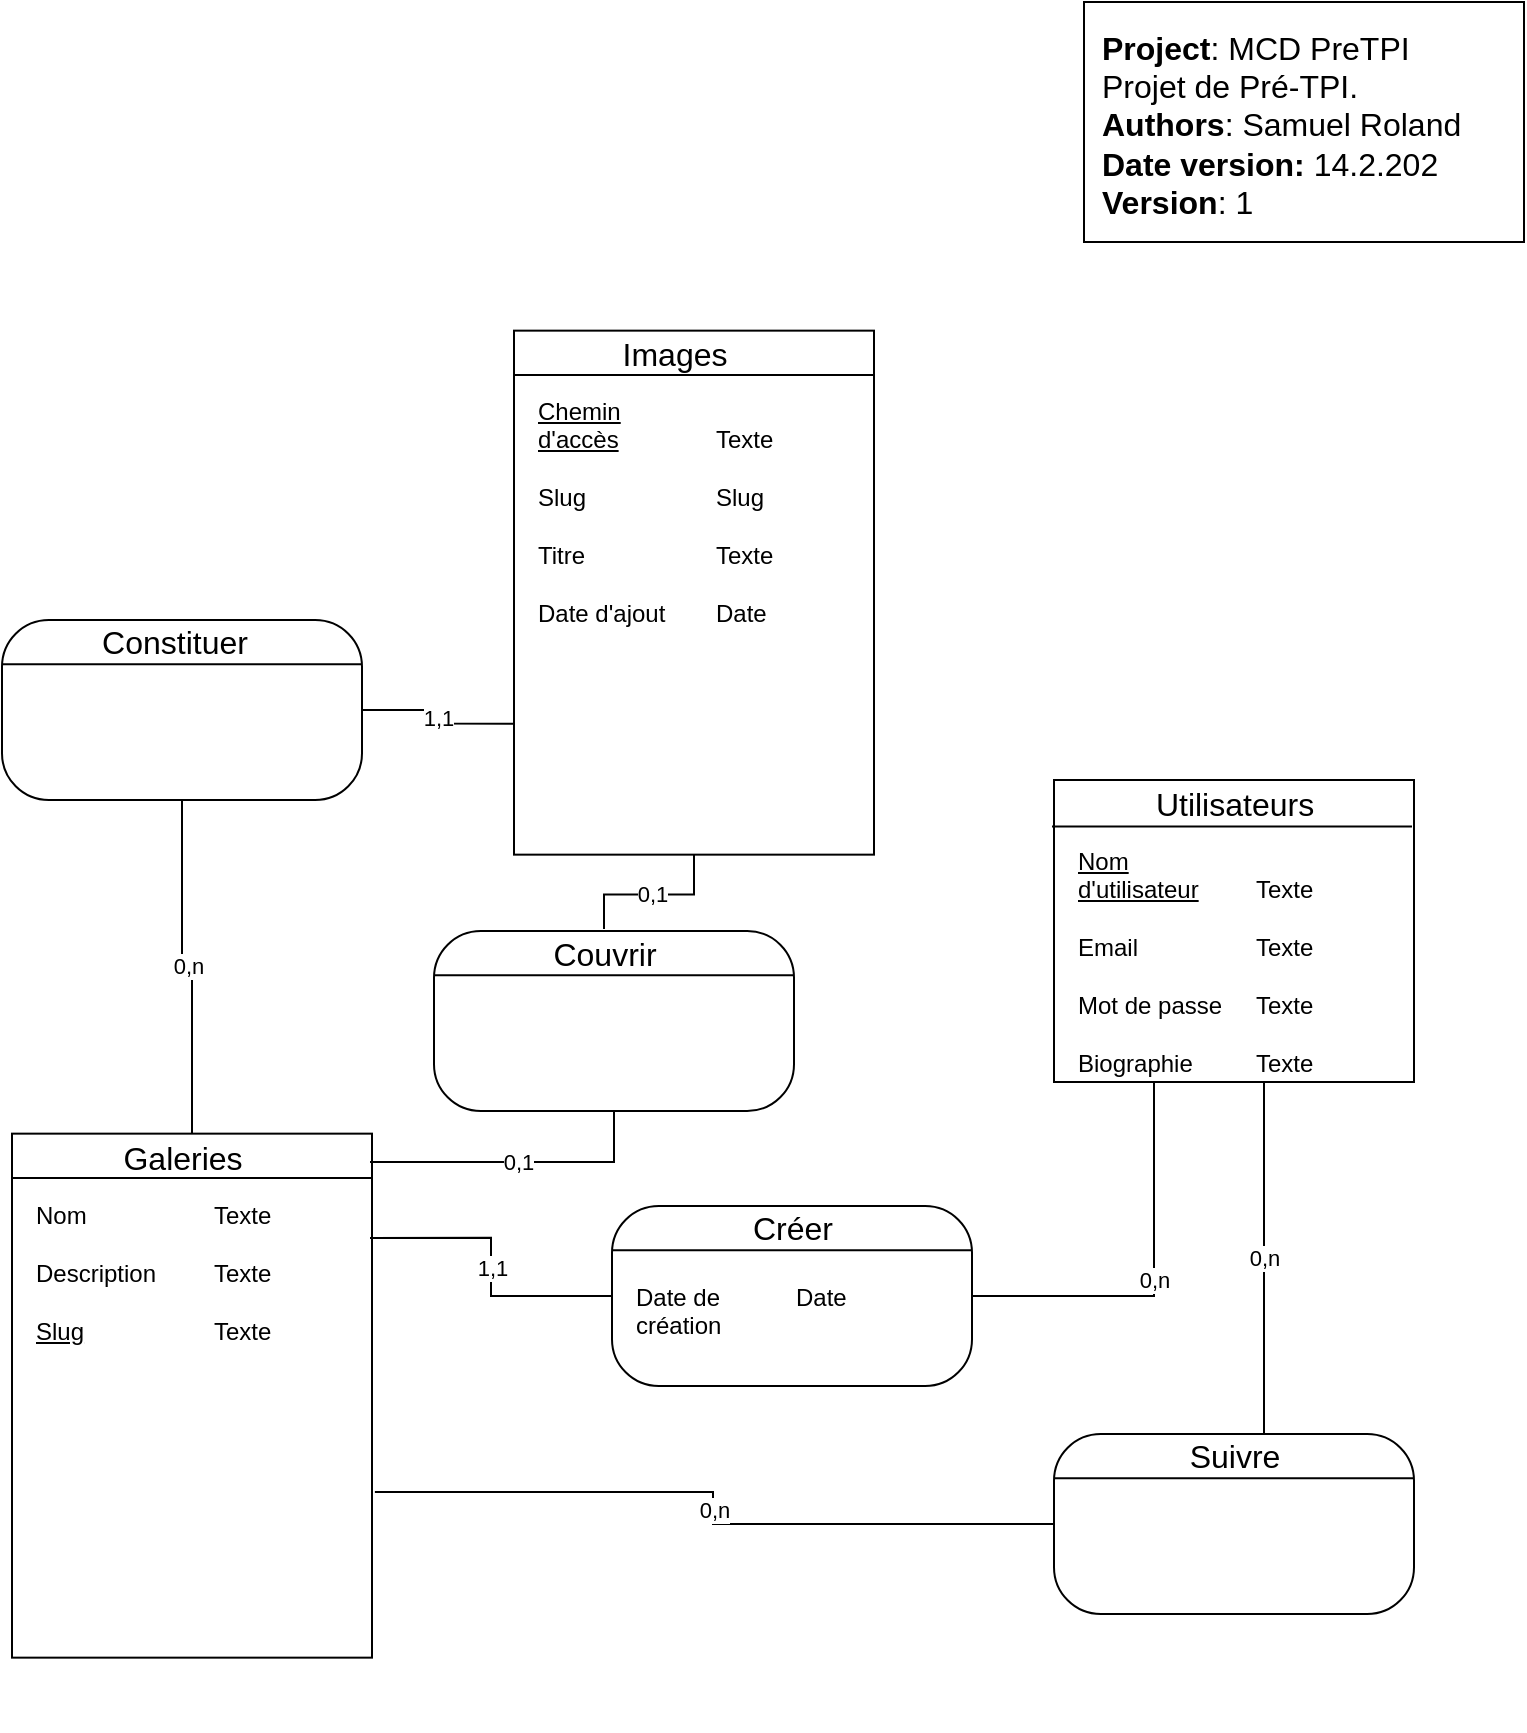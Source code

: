 <mxfile version="11.3.0" type="device" pages="1"><diagram id="tUtl0Pk_tJ0vZspufhJN" name="MCD"><mxGraphModel dx="245" dy="832" grid="1" gridSize="10" guides="1" tooltips="1" connect="1" arrows="1" fold="1" page="1" pageScale="1" pageWidth="827" pageHeight="1169" math="0" shadow="0"><root><mxCell id="0"/><mxCell id="1" parent="0"/><mxCell id="N3KVmiO5ek9wjRlhwsjU-1" value="&lt;b&gt;Project&lt;/b&gt;: MCD PreTPI&lt;br style=&quot;font-size: 16px&quot;&gt;Projet de Pré-TPI.&lt;br style=&quot;font-size: 16px&quot;&gt;&lt;b&gt;Authors&lt;/b&gt;: Samuel Roland&lt;br style=&quot;font-size: 16px&quot;&gt;&lt;b&gt;Date version:&lt;/b&gt; 14.2.202&lt;br style=&quot;font-size: 16px&quot;&gt;&lt;b&gt;Version&lt;/b&gt;: 1" style="rounded=0;whiteSpace=wrap;html=1;align=left;verticalAlign=top;fontSize=16;spacingTop=0;spacing=9;" parent="1" vertex="1"><mxGeometry x="1415" y="300" width="220" height="120" as="geometry"/></mxCell><mxCell id="N3KVmiO5ek9wjRlhwsjU-88" value="" style="group" parent="1" vertex="1" connectable="0"><mxGeometry x="1090" y="764.5" width="180" height="148.207" as="geometry"/></mxCell><mxCell id="N3KVmiO5ek9wjRlhwsjU-89" value="" style="rounded=1;whiteSpace=wrap;html=1;fontSize=16;align=left;arcSize=26;" parent="N3KVmiO5ek9wjRlhwsjU-88" vertex="1"><mxGeometry width="180" height="90" as="geometry"/></mxCell><mxCell id="N3KVmiO5ek9wjRlhwsjU-90" value="Couvrir" style="text;html=1;resizable=0;points=[];autosize=1;align=center;verticalAlign=top;spacingTop=-4;fontSize=16;" parent="N3KVmiO5ek9wjRlhwsjU-88" vertex="1"><mxGeometry x="50" y="-1" width="70" height="20" as="geometry"/></mxCell><mxCell id="N3KVmiO5ek9wjRlhwsjU-91" value="" style="endArrow=none;html=1;fontSize=16;" parent="N3KVmiO5ek9wjRlhwsjU-88" edge="1"><mxGeometry width="50" height="50" relative="1" as="geometry"><mxPoint y="22.157" as="sourcePoint"/><mxPoint x="180" y="22.157" as="targetPoint"/></mxGeometry></mxCell><mxCell id="N3KVmiO5ek9wjRlhwsjU-92" value="&amp;nbsp;&amp;nbsp;" style="text;html=1;strokeColor=none;fillColor=none;align=left;verticalAlign=top;whiteSpace=wrap;rounded=0;" parent="N3KVmiO5ek9wjRlhwsjU-88" vertex="1"><mxGeometry x="10" y="32" width="80" height="48" as="geometry"/></mxCell><mxCell id="N3KVmiO5ek9wjRlhwsjU-93" value="&amp;nbsp;&amp;nbsp;" style="text;html=1;strokeColor=none;fillColor=none;align=left;verticalAlign=top;whiteSpace=wrap;rounded=0;" parent="N3KVmiO5ek9wjRlhwsjU-88" vertex="1"><mxGeometry x="90" y="32" width="80" height="48" as="geometry"/></mxCell><mxCell id="N3KVmiO5ek9wjRlhwsjU-218" value="" style="group" parent="1" vertex="1" connectable="0"><mxGeometry x="1130" y="464.324" width="180" height="262" as="geometry"/></mxCell><mxCell id="N3KVmiO5ek9wjRlhwsjU-219" value="" style="group" parent="N3KVmiO5ek9wjRlhwsjU-218" vertex="1" connectable="0"><mxGeometry width="180" height="262" as="geometry"/></mxCell><mxCell id="N3KVmiO5ek9wjRlhwsjU-220" value="" style="group" parent="N3KVmiO5ek9wjRlhwsjU-219" vertex="1" connectable="0"><mxGeometry width="180" height="262" as="geometry"/></mxCell><mxCell id="N3KVmiO5ek9wjRlhwsjU-221" value="" style="group" parent="N3KVmiO5ek9wjRlhwsjU-220" vertex="1" connectable="0"><mxGeometry width="180" height="262" as="geometry"/></mxCell><mxCell id="N3KVmiO5ek9wjRlhwsjU-222" value="" style="group" parent="N3KVmiO5ek9wjRlhwsjU-221" vertex="1" connectable="0"><mxGeometry width="180" height="262" as="geometry"/></mxCell><mxCell id="N3KVmiO5ek9wjRlhwsjU-223" value="" style="rounded=0;whiteSpace=wrap;html=1;" parent="N3KVmiO5ek9wjRlhwsjU-222" vertex="1"><mxGeometry width="180" height="262" as="geometry"/></mxCell><mxCell id="N3KVmiO5ek9wjRlhwsjU-224" value="Images" style="text;html=1;resizable=0;points=[];autosize=1;align=center;verticalAlign=top;spacingTop=-4;fontSize=16;" parent="N3KVmiO5ek9wjRlhwsjU-222" vertex="1"><mxGeometry x="45" width="70" height="20" as="geometry"/></mxCell><mxCell id="N3KVmiO5ek9wjRlhwsjU-225" value="" style="endArrow=none;html=1;fontSize=16;" parent="N3KVmiO5ek9wjRlhwsjU-222" edge="1"><mxGeometry width="50" height="50" relative="1" as="geometry"><mxPoint y="22.134" as="sourcePoint"/><mxPoint x="180" y="22.134" as="targetPoint"/></mxGeometry></mxCell><mxCell id="N3KVmiO5ek9wjRlhwsjU-226" value="&lt;u&gt;Chemin d'accès&lt;/u&gt;&lt;br&gt;&lt;br&gt;Slug&lt;br&gt;&lt;br&gt;Titre&lt;br&gt;&lt;br&gt;Date d'ajout" style="text;html=1;strokeColor=none;fillColor=none;align=left;verticalAlign=top;whiteSpace=wrap;rounded=0;" parent="N3KVmiO5ek9wjRlhwsjU-222" vertex="1"><mxGeometry x="10" y="27.103" width="80" height="99.379" as="geometry"/></mxCell><mxCell id="N3KVmiO5ek9wjRlhwsjU-227" value="&lt;br&gt;Texte&lt;br&gt;&lt;br&gt;Slug&lt;br&gt;&lt;br&gt;Texte&lt;br&gt;&lt;br&gt;Date" style="text;html=1;strokeColor=none;fillColor=none;align=left;verticalAlign=top;whiteSpace=wrap;rounded=0;" parent="N3KVmiO5ek9wjRlhwsjU-222" vertex="1"><mxGeometry x="99" y="27.053" width="80" height="100.283" as="geometry"/></mxCell><mxCell id="N3KVmiO5ek9wjRlhwsjU-242" value="" style="group" parent="1" vertex="1" connectable="0"><mxGeometry x="1400" y="689" width="180" height="151" as="geometry"/></mxCell><mxCell id="N3KVmiO5ek9wjRlhwsjU-230" value="" style="group" parent="N3KVmiO5ek9wjRlhwsjU-242" vertex="1" connectable="0"><mxGeometry width="180" height="151" as="geometry"/></mxCell><mxCell id="N3KVmiO5ek9wjRlhwsjU-231" value="" style="group" parent="N3KVmiO5ek9wjRlhwsjU-230" vertex="1" connectable="0"><mxGeometry width="180" height="151" as="geometry"/></mxCell><mxCell id="N3KVmiO5ek9wjRlhwsjU-232" value="" style="group" parent="N3KVmiO5ek9wjRlhwsjU-231" vertex="1" connectable="0"><mxGeometry width="180" height="151" as="geometry"/></mxCell><mxCell id="N3KVmiO5ek9wjRlhwsjU-233" value="" style="group" parent="N3KVmiO5ek9wjRlhwsjU-232" vertex="1" connectable="0"><mxGeometry width="180" height="151" as="geometry"/></mxCell><mxCell id="N3KVmiO5ek9wjRlhwsjU-234" value="" style="group" parent="N3KVmiO5ek9wjRlhwsjU-233" vertex="1" connectable="0"><mxGeometry width="180" height="151" as="geometry"/></mxCell><mxCell id="N3KVmiO5ek9wjRlhwsjU-235" value="" style="rounded=0;whiteSpace=wrap;html=1;" parent="N3KVmiO5ek9wjRlhwsjU-234" vertex="1"><mxGeometry width="180" height="151" as="geometry"/></mxCell><mxCell id="N3KVmiO5ek9wjRlhwsjU-236" value="Utilisateurs" style="text;html=1;resizable=0;points=[];autosize=1;align=center;verticalAlign=top;spacingTop=-4;fontSize=16;" parent="N3KVmiO5ek9wjRlhwsjU-234" vertex="1"><mxGeometry x="45" width="90" height="20" as="geometry"/></mxCell><mxCell id="N3KVmiO5ek9wjRlhwsjU-237" value="" style="endArrow=none;html=1;fontSize=16;" parent="N3KVmiO5ek9wjRlhwsjU-234" edge="1"><mxGeometry width="50" height="50" relative="1" as="geometry"><mxPoint x="-1" y="23.257" as="sourcePoint"/><mxPoint x="179" y="23.257" as="targetPoint"/></mxGeometry></mxCell><mxCell id="N3KVmiO5ek9wjRlhwsjU-238" value="&lt;u&gt;Nom d'utilisateur&lt;/u&gt;&lt;br&gt;&lt;br&gt;Email&lt;br&gt;&lt;br&gt;Mot de passe&lt;br&gt;&lt;br&gt;Biographie" style="text;html=1;strokeColor=none;fillColor=none;align=left;verticalAlign=top;whiteSpace=wrap;rounded=0;" parent="N3KVmiO5ek9wjRlhwsjU-234" vertex="1"><mxGeometry x="10" y="27.121" width="80" height="57.276" as="geometry"/></mxCell><mxCell id="N3KVmiO5ek9wjRlhwsjU-239" value="&lt;br&gt;Texte&lt;br&gt;&lt;br&gt;Texte&lt;br&gt;&lt;br&gt;Texte&lt;br&gt;&lt;br&gt;Texte" style="text;html=1;strokeColor=none;fillColor=none;align=left;verticalAlign=top;whiteSpace=wrap;rounded=0;" parent="N3KVmiO5ek9wjRlhwsjU-234" vertex="1"><mxGeometry x="99" y="26.592" width="80" height="57.797" as="geometry"/></mxCell><mxCell id="C72kemqLm_BVa6l-Eu8u-1" value="" style="group" parent="1" vertex="1" connectable="0"><mxGeometry x="879" y="865.824" width="180" height="262" as="geometry"/></mxCell><mxCell id="C72kemqLm_BVa6l-Eu8u-2" value="" style="group" parent="C72kemqLm_BVa6l-Eu8u-1" vertex="1" connectable="0"><mxGeometry width="180" height="262" as="geometry"/></mxCell><mxCell id="C72kemqLm_BVa6l-Eu8u-3" value="" style="group" parent="C72kemqLm_BVa6l-Eu8u-2" vertex="1" connectable="0"><mxGeometry width="180" height="262" as="geometry"/></mxCell><mxCell id="C72kemqLm_BVa6l-Eu8u-4" value="" style="group" parent="C72kemqLm_BVa6l-Eu8u-3" vertex="1" connectable="0"><mxGeometry width="180" height="262" as="geometry"/></mxCell><mxCell id="C72kemqLm_BVa6l-Eu8u-5" value="" style="group" parent="C72kemqLm_BVa6l-Eu8u-4" vertex="1" connectable="0"><mxGeometry width="180" height="262" as="geometry"/></mxCell><mxCell id="C72kemqLm_BVa6l-Eu8u-6" value="" style="rounded=0;whiteSpace=wrap;html=1;" parent="C72kemqLm_BVa6l-Eu8u-5" vertex="1"><mxGeometry width="180" height="262" as="geometry"/></mxCell><mxCell id="C72kemqLm_BVa6l-Eu8u-7" value="Galeries" style="text;html=1;resizable=0;points=[];autosize=1;align=center;verticalAlign=top;spacingTop=-4;fontSize=16;" parent="C72kemqLm_BVa6l-Eu8u-5" vertex="1"><mxGeometry x="45" width="80" height="20" as="geometry"/></mxCell><mxCell id="C72kemqLm_BVa6l-Eu8u-8" value="" style="endArrow=none;html=1;fontSize=16;" parent="C72kemqLm_BVa6l-Eu8u-5" edge="1"><mxGeometry width="50" height="50" relative="1" as="geometry"><mxPoint y="22.134" as="sourcePoint"/><mxPoint x="180" y="22.134" as="targetPoint"/></mxGeometry></mxCell><mxCell id="C72kemqLm_BVa6l-Eu8u-9" value="Nom&lt;br&gt;&lt;br&gt;Description&lt;br&gt;&lt;br&gt;&lt;u&gt;Slug&lt;br&gt;&lt;/u&gt;" style="text;html=1;strokeColor=none;fillColor=none;align=left;verticalAlign=top;whiteSpace=wrap;rounded=0;" parent="C72kemqLm_BVa6l-Eu8u-5" vertex="1"><mxGeometry x="10" y="27.103" width="80" height="99.379" as="geometry"/></mxCell><mxCell id="C72kemqLm_BVa6l-Eu8u-10" value="Texte&lt;br&gt;&lt;br&gt;Texte&lt;br&gt;&lt;br&gt;Texte" style="text;html=1;strokeColor=none;fillColor=none;align=left;verticalAlign=top;whiteSpace=wrap;rounded=0;" parent="C72kemqLm_BVa6l-Eu8u-5" vertex="1"><mxGeometry x="99" y="27.053" width="80" height="100.283" as="geometry"/></mxCell><mxCell id="C72kemqLm_BVa6l-Eu8u-11" value="0,1" style="edgeStyle=orthogonalEdgeStyle;rounded=0;orthogonalLoop=1;jettySize=auto;html=1;endArrow=none;endFill=0;" parent="1" source="N3KVmiO5ek9wjRlhwsjU-223" target="N3KVmiO5ek9wjRlhwsjU-90" edge="1"><mxGeometry relative="1" as="geometry"/></mxCell><mxCell id="C72kemqLm_BVa6l-Eu8u-12" value="0,1" style="edgeStyle=orthogonalEdgeStyle;rounded=0;orthogonalLoop=1;jettySize=auto;html=1;exitX=0.5;exitY=1;exitDx=0;exitDy=0;endArrow=none;endFill=0;" parent="1" source="N3KVmiO5ek9wjRlhwsjU-89" edge="1"><mxGeometry relative="1" as="geometry"><mxPoint x="1058" y="880" as="targetPoint"/><Array as="points"><mxPoint x="1179" y="880"/><mxPoint x="1058" y="880"/></Array></mxGeometry></mxCell><mxCell id="C72kemqLm_BVa6l-Eu8u-19" value="" style="group" parent="1" vertex="1" connectable="0"><mxGeometry x="1179" y="902" width="180" height="148.207" as="geometry"/></mxCell><mxCell id="C72kemqLm_BVa6l-Eu8u-20" value="" style="rounded=1;whiteSpace=wrap;html=1;fontSize=16;align=left;arcSize=26;" parent="C72kemqLm_BVa6l-Eu8u-19" vertex="1"><mxGeometry width="180" height="90" as="geometry"/></mxCell><mxCell id="C72kemqLm_BVa6l-Eu8u-21" value="Créer" style="text;html=1;resizable=0;points=[];autosize=1;align=center;verticalAlign=top;spacingTop=-4;fontSize=16;" parent="C72kemqLm_BVa6l-Eu8u-19" vertex="1"><mxGeometry x="60" y="-1" width="60" height="20" as="geometry"/></mxCell><mxCell id="C72kemqLm_BVa6l-Eu8u-22" value="" style="endArrow=none;html=1;fontSize=16;" parent="C72kemqLm_BVa6l-Eu8u-19" edge="1"><mxGeometry width="50" height="50" relative="1" as="geometry"><mxPoint y="22.157" as="sourcePoint"/><mxPoint x="180" y="22.157" as="targetPoint"/></mxGeometry></mxCell><mxCell id="C72kemqLm_BVa6l-Eu8u-23" value="Date de création" style="text;html=1;strokeColor=none;fillColor=none;align=left;verticalAlign=top;whiteSpace=wrap;rounded=0;" parent="C72kemqLm_BVa6l-Eu8u-19" vertex="1"><mxGeometry x="10" y="32" width="80" height="48" as="geometry"/></mxCell><mxCell id="C72kemqLm_BVa6l-Eu8u-24" value="Date" style="text;html=1;strokeColor=none;fillColor=none;align=left;verticalAlign=top;whiteSpace=wrap;rounded=0;" parent="C72kemqLm_BVa6l-Eu8u-19" vertex="1"><mxGeometry x="90" y="32" width="80" height="48" as="geometry"/></mxCell><mxCell id="C72kemqLm_BVa6l-Eu8u-25" value="0,n" style="edgeStyle=orthogonalEdgeStyle;rounded=0;orthogonalLoop=1;jettySize=auto;html=1;entryX=1;entryY=0.5;entryDx=0;entryDy=0;endArrow=none;endFill=0;" parent="1" source="N3KVmiO5ek9wjRlhwsjU-235" target="C72kemqLm_BVa6l-Eu8u-20" edge="1"><mxGeometry relative="1" as="geometry"><Array as="points"><mxPoint x="1450" y="947"/></Array></mxGeometry></mxCell><mxCell id="C72kemqLm_BVa6l-Eu8u-26" value="1,1" style="edgeStyle=orthogonalEdgeStyle;rounded=0;orthogonalLoop=1;jettySize=auto;html=1;entryX=1;entryY=0.25;entryDx=0;entryDy=0;endArrow=none;endFill=0;exitX=0;exitY=0.5;exitDx=0;exitDy=0;" parent="1" source="C72kemqLm_BVa6l-Eu8u-20" target="C72kemqLm_BVa6l-Eu8u-10" edge="1"><mxGeometry relative="1" as="geometry"><mxPoint x="1410" y="941" as="sourcePoint"/></mxGeometry></mxCell><mxCell id="C72kemqLm_BVa6l-Eu8u-27" value="" style="group" parent="1" vertex="1" connectable="0"><mxGeometry x="874" y="609" width="180" height="148.207" as="geometry"/></mxCell><mxCell id="C72kemqLm_BVa6l-Eu8u-28" value="" style="rounded=1;whiteSpace=wrap;html=1;fontSize=16;align=left;arcSize=26;" parent="C72kemqLm_BVa6l-Eu8u-27" vertex="1"><mxGeometry width="180" height="90" as="geometry"/></mxCell><mxCell id="C72kemqLm_BVa6l-Eu8u-29" value="Constituer" style="text;html=1;resizable=0;points=[];autosize=1;align=center;verticalAlign=top;spacingTop=-4;fontSize=16;" parent="C72kemqLm_BVa6l-Eu8u-27" vertex="1"><mxGeometry x="41" y="-1" width="90" height="20" as="geometry"/></mxCell><mxCell id="C72kemqLm_BVa6l-Eu8u-30" value="" style="endArrow=none;html=1;fontSize=16;" parent="C72kemqLm_BVa6l-Eu8u-27" edge="1"><mxGeometry width="50" height="50" relative="1" as="geometry"><mxPoint y="22.157" as="sourcePoint"/><mxPoint x="180" y="22.157" as="targetPoint"/></mxGeometry></mxCell><mxCell id="C72kemqLm_BVa6l-Eu8u-31" value="&amp;nbsp;&amp;nbsp;" style="text;html=1;strokeColor=none;fillColor=none;align=left;verticalAlign=top;whiteSpace=wrap;rounded=0;" parent="C72kemqLm_BVa6l-Eu8u-27" vertex="1"><mxGeometry x="10" y="32" width="80" height="48" as="geometry"/></mxCell><mxCell id="C72kemqLm_BVa6l-Eu8u-32" value="&amp;nbsp;&amp;nbsp;" style="text;html=1;strokeColor=none;fillColor=none;align=left;verticalAlign=top;whiteSpace=wrap;rounded=0;" parent="C72kemqLm_BVa6l-Eu8u-27" vertex="1"><mxGeometry x="90" y="32" width="80" height="48" as="geometry"/></mxCell><mxCell id="C72kemqLm_BVa6l-Eu8u-33" value="1,1" style="edgeStyle=orthogonalEdgeStyle;rounded=0;orthogonalLoop=1;jettySize=auto;html=1;entryX=0;entryY=0.75;entryDx=0;entryDy=0;endArrow=none;endFill=0;" parent="1" source="C72kemqLm_BVa6l-Eu8u-28" target="N3KVmiO5ek9wjRlhwsjU-223" edge="1"><mxGeometry relative="1" as="geometry"/></mxCell><mxCell id="C72kemqLm_BVa6l-Eu8u-34" value="0,n" style="edgeStyle=orthogonalEdgeStyle;rounded=0;orthogonalLoop=1;jettySize=auto;html=1;exitX=0.5;exitY=1;exitDx=0;exitDy=0;endArrow=none;endFill=0;" parent="1" source="C72kemqLm_BVa6l-Eu8u-28" target="C72kemqLm_BVa6l-Eu8u-6" edge="1"><mxGeometry relative="1" as="geometry"/></mxCell><mxCell id="C72kemqLm_BVa6l-Eu8u-47" value="" style="group" parent="1" vertex="1" connectable="0"><mxGeometry x="1400" y="1016" width="180" height="148.207" as="geometry"/></mxCell><mxCell id="C72kemqLm_BVa6l-Eu8u-48" value="" style="rounded=1;whiteSpace=wrap;html=1;fontSize=16;align=left;arcSize=26;" parent="C72kemqLm_BVa6l-Eu8u-47" vertex="1"><mxGeometry width="180" height="90" as="geometry"/></mxCell><mxCell id="C72kemqLm_BVa6l-Eu8u-49" value="Suivre" style="text;html=1;resizable=0;points=[];autosize=1;align=center;verticalAlign=top;spacingTop=-4;fontSize=16;" parent="C72kemqLm_BVa6l-Eu8u-47" vertex="1"><mxGeometry x="60" y="-1" width="60" height="20" as="geometry"/></mxCell><mxCell id="C72kemqLm_BVa6l-Eu8u-50" value="" style="endArrow=none;html=1;fontSize=16;" parent="C72kemqLm_BVa6l-Eu8u-47" edge="1"><mxGeometry width="50" height="50" relative="1" as="geometry"><mxPoint y="22.157" as="sourcePoint"/><mxPoint x="180" y="22.157" as="targetPoint"/></mxGeometry></mxCell><mxCell id="C72kemqLm_BVa6l-Eu8u-53" value="0,n" style="edgeStyle=orthogonalEdgeStyle;rounded=0;orthogonalLoop=1;jettySize=auto;html=1;exitX=0.75;exitY=1;exitDx=0;exitDy=0;entryX=0.75;entryY=0;entryDx=0;entryDy=0;endArrow=none;endFill=0;" parent="1" source="N3KVmiO5ek9wjRlhwsjU-235" target="C72kemqLm_BVa6l-Eu8u-48" edge="1"><mxGeometry relative="1" as="geometry"><Array as="points"><mxPoint x="1505" y="1016"/></Array></mxGeometry></mxCell><mxCell id="C72kemqLm_BVa6l-Eu8u-54" value="0,n" style="edgeStyle=orthogonalEdgeStyle;rounded=0;orthogonalLoop=1;jettySize=auto;html=1;entryX=1.008;entryY=0.684;entryDx=0;entryDy=0;entryPerimeter=0;endArrow=none;endFill=0;exitX=0;exitY=0.5;exitDx=0;exitDy=0;" parent="1" source="C72kemqLm_BVa6l-Eu8u-48" target="C72kemqLm_BVa6l-Eu8u-6" edge="1"><mxGeometry relative="1" as="geometry"><mxPoint x="1410" y="1037.167" as="sourcePoint"/></mxGeometry></mxCell></root></mxGraphModel></diagram></mxfile>